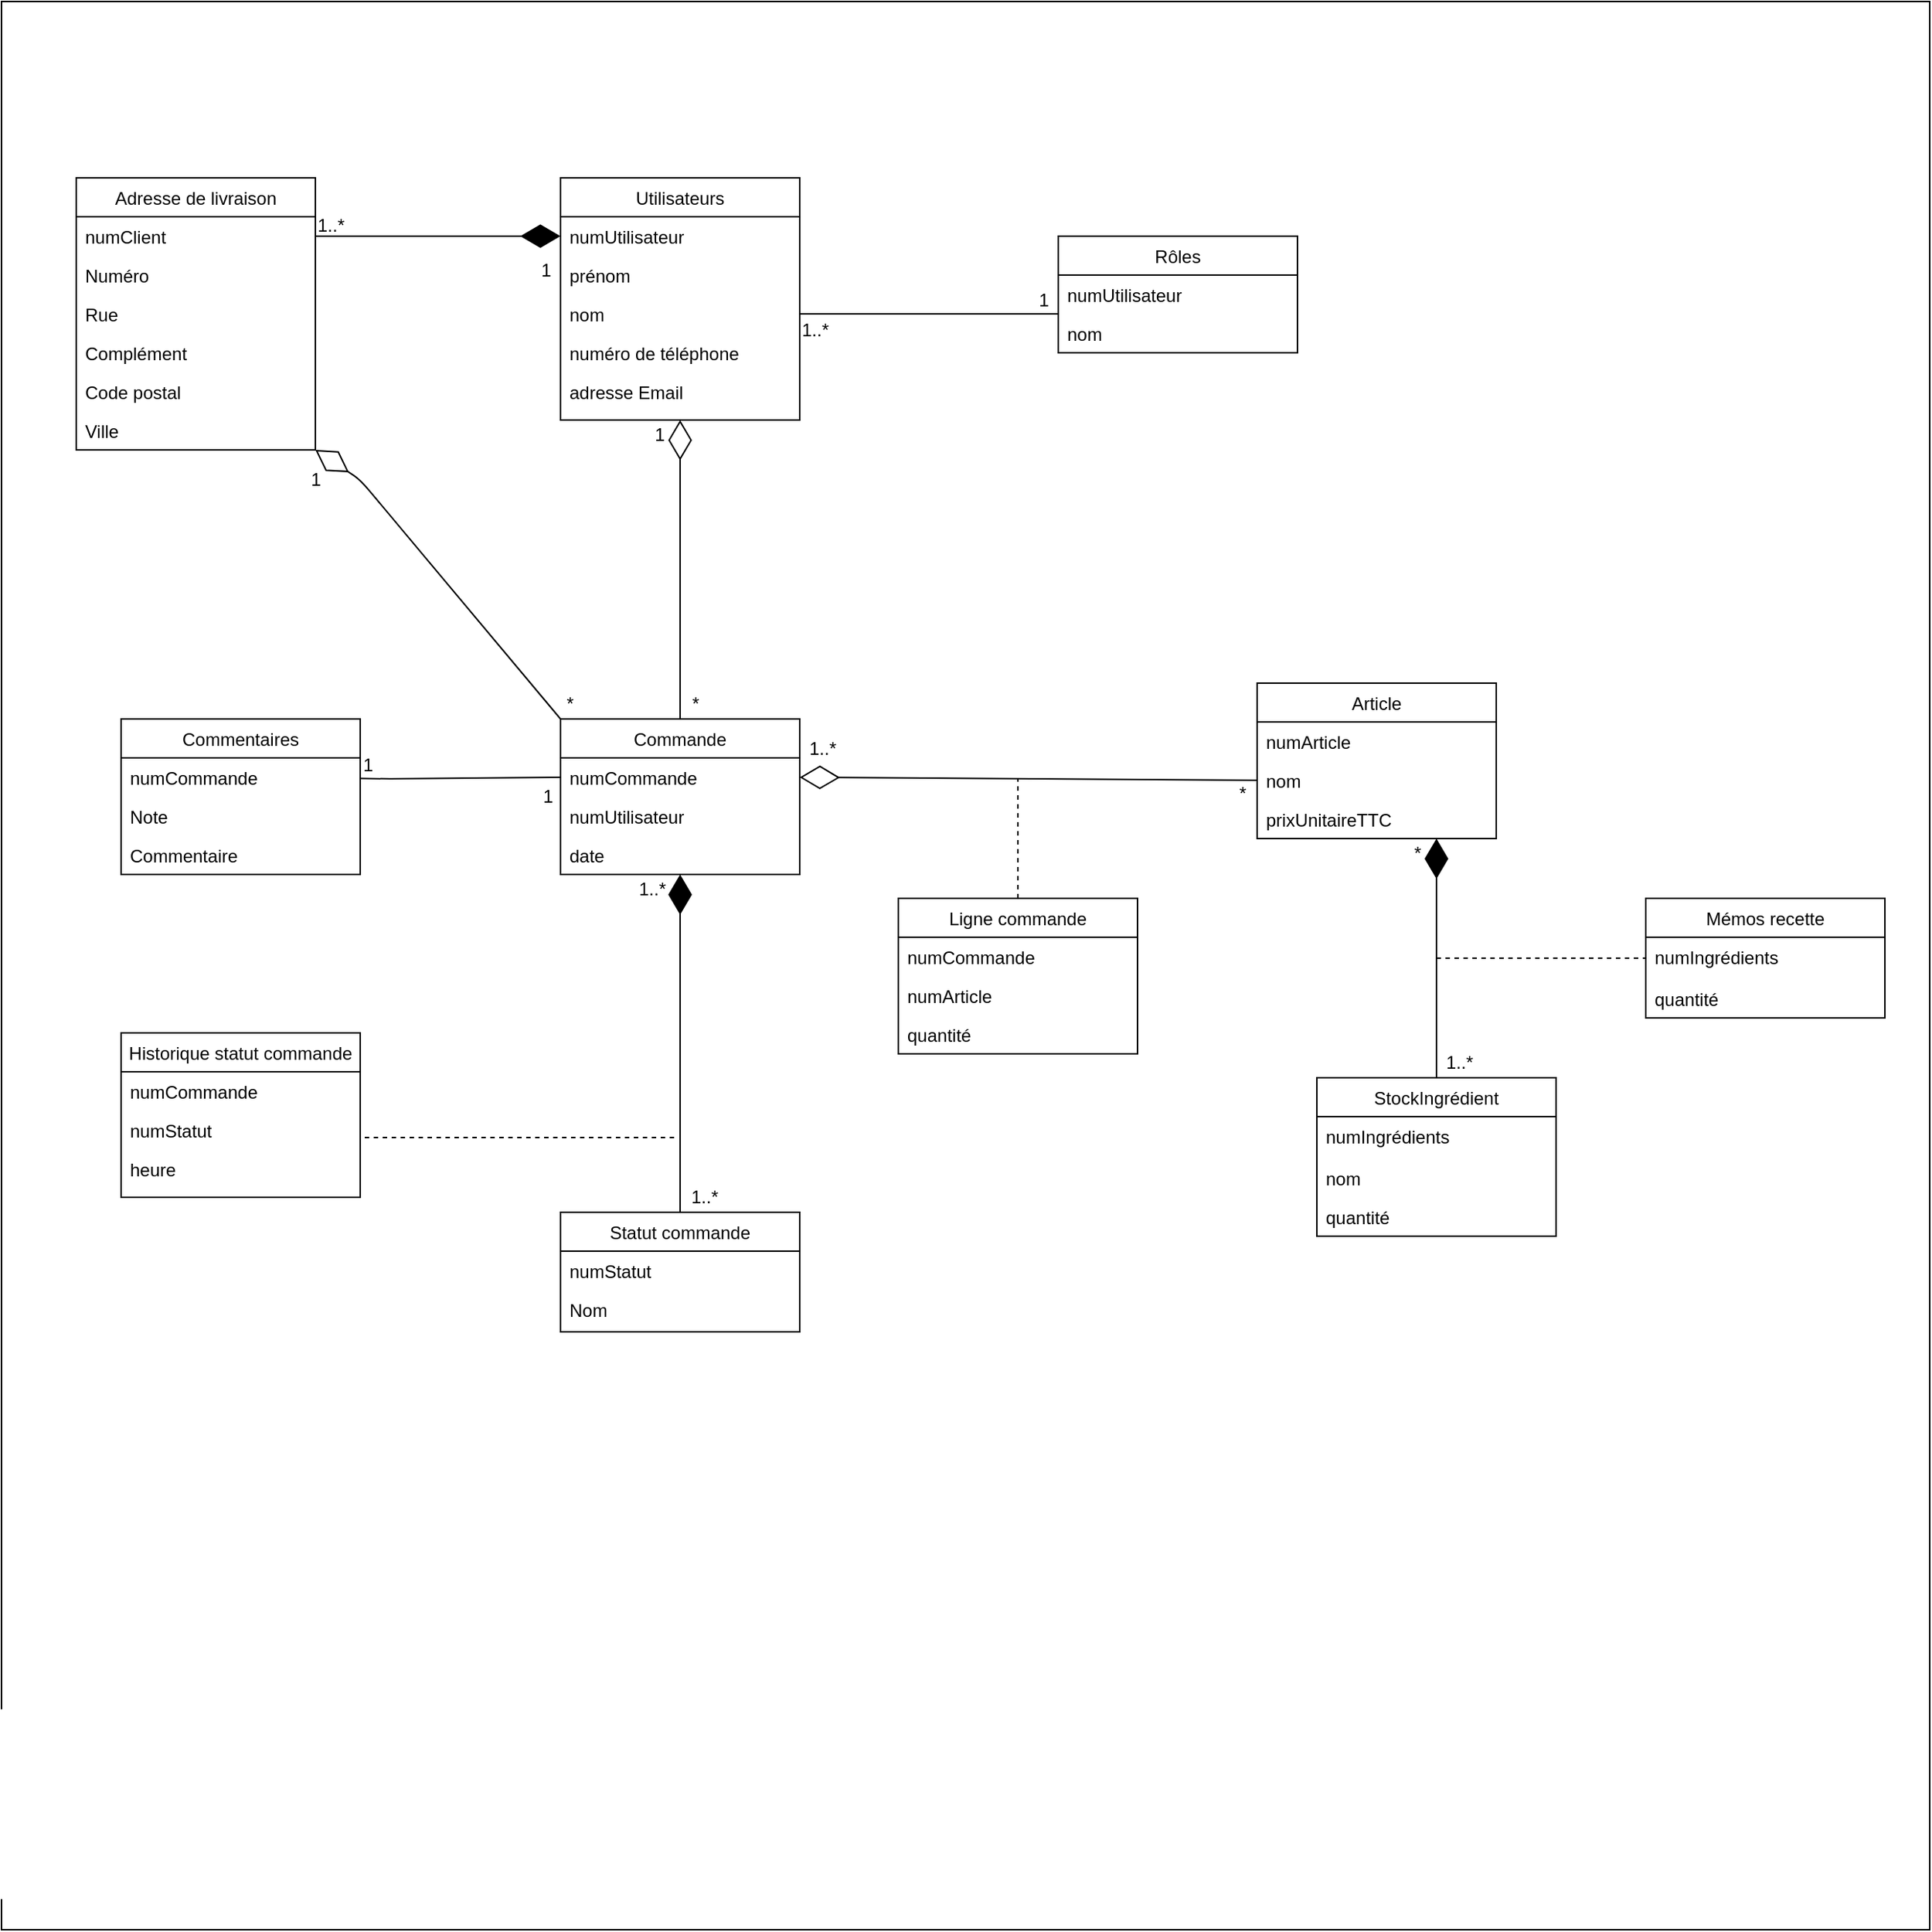 <mxfile version="14.6.13" type="device"><diagram id="C5RBs43oDa-KdzZeNtuy" name="Page-1"><mxGraphModel dx="1933" dy="1985" grid="1" gridSize="10" guides="1" tooltips="1" connect="1" arrows="1" fold="1" page="1" pageScale="1" pageWidth="827" pageHeight="1169" math="0" shadow="0"><root><mxCell id="WIyWlLk6GJQsqaUBKTNV-0"/><mxCell id="WIyWlLk6GJQsqaUBKTNV-1" parent="WIyWlLk6GJQsqaUBKTNV-0"/><mxCell id="qHWhGRvcMfTM4bnRUi_a-0" value="" style="whiteSpace=wrap;html=1;aspect=fixed;" parent="WIyWlLk6GJQsqaUBKTNV-1" vertex="1"><mxGeometry x="-40" y="-80" width="1290" height="1290" as="geometry"/></mxCell><mxCell id="zkfFHV4jXpPFQw0GAbJ--0" value="Utilisateurs" style="swimlane;fontStyle=0;align=center;verticalAlign=top;childLayout=stackLayout;horizontal=1;startSize=26;horizontalStack=0;resizeParent=1;resizeLast=0;collapsible=1;marginBottom=0;rounded=0;shadow=0;strokeWidth=1;" parent="WIyWlLk6GJQsqaUBKTNV-1" vertex="1"><mxGeometry x="334" y="38" width="160" height="162" as="geometry"><mxRectangle x="230" y="140" width="160" height="26" as="alternateBounds"/></mxGeometry></mxCell><mxCell id="5lYkj6ZpOkgdYhTB9P0c-3" value="numUtilisateur" style="text;align=left;verticalAlign=top;spacingLeft=4;spacingRight=4;overflow=hidden;rotatable=0;points=[[0,0.5],[1,0.5]];portConstraint=eastwest;" parent="zkfFHV4jXpPFQw0GAbJ--0" vertex="1"><mxGeometry y="26" width="160" height="26" as="geometry"/></mxCell><mxCell id="Qgk-5OMH8CxEsbt1pyVg-0" value="prénom" style="text;align=left;verticalAlign=top;spacingLeft=4;spacingRight=4;overflow=hidden;rotatable=0;points=[[0,0.5],[1,0.5]];portConstraint=eastwest;" parent="zkfFHV4jXpPFQw0GAbJ--0" vertex="1"><mxGeometry y="52" width="160" height="26" as="geometry"/></mxCell><mxCell id="zkfFHV4jXpPFQw0GAbJ--1" value="nom" style="text;align=left;verticalAlign=top;spacingLeft=4;spacingRight=4;overflow=hidden;rotatable=0;points=[[0,0.5],[1,0.5]];portConstraint=eastwest;" parent="zkfFHV4jXpPFQw0GAbJ--0" vertex="1"><mxGeometry y="78" width="160" height="26" as="geometry"/></mxCell><mxCell id="zkfFHV4jXpPFQw0GAbJ--2" value="numéro de téléphone" style="text;align=left;verticalAlign=top;spacingLeft=4;spacingRight=4;overflow=hidden;rotatable=0;points=[[0,0.5],[1,0.5]];portConstraint=eastwest;rounded=0;shadow=0;html=0;" parent="zkfFHV4jXpPFQw0GAbJ--0" vertex="1"><mxGeometry y="104" width="160" height="26" as="geometry"/></mxCell><mxCell id="zkfFHV4jXpPFQw0GAbJ--3" value="adresse Email" style="text;align=left;verticalAlign=top;spacingLeft=4;spacingRight=4;overflow=hidden;rotatable=0;points=[[0,0.5],[1,0.5]];portConstraint=eastwest;rounded=0;shadow=0;html=0;" parent="zkfFHV4jXpPFQw0GAbJ--0" vertex="1"><mxGeometry y="130" width="160" height="26" as="geometry"/></mxCell><mxCell id="zkfFHV4jXpPFQw0GAbJ--6" value="Commande" style="swimlane;fontStyle=0;align=center;verticalAlign=top;childLayout=stackLayout;horizontal=1;startSize=26;horizontalStack=0;resizeParent=1;resizeLast=0;collapsible=1;marginBottom=0;rounded=0;shadow=0;strokeWidth=1;" parent="WIyWlLk6GJQsqaUBKTNV-1" vertex="1"><mxGeometry x="334" y="400" width="160" height="104" as="geometry"><mxRectangle x="130" y="380" width="160" height="26" as="alternateBounds"/></mxGeometry></mxCell><mxCell id="5lYkj6ZpOkgdYhTB9P0c-2" value="numCommande" style="text;align=left;verticalAlign=top;spacingLeft=4;spacingRight=4;overflow=hidden;rotatable=0;points=[[0,0.5],[1,0.5]];portConstraint=eastwest;" parent="zkfFHV4jXpPFQw0GAbJ--6" vertex="1"><mxGeometry y="26" width="160" height="26" as="geometry"/></mxCell><mxCell id="gqIJxpF4g1INZdv-ojRH-23" value="numUtilisateur" style="text;align=left;verticalAlign=top;spacingLeft=4;spacingRight=4;overflow=hidden;rotatable=0;points=[[0,0.5],[1,0.5]];portConstraint=eastwest;" parent="zkfFHV4jXpPFQw0GAbJ--6" vertex="1"><mxGeometry y="52" width="160" height="26" as="geometry"/></mxCell><mxCell id="Egzmg470ftAwf2Fb-Zgt-5" value="date" style="text;align=left;verticalAlign=top;spacingLeft=4;spacingRight=4;overflow=hidden;rotatable=0;points=[[0,0.5],[1,0.5]];portConstraint=eastwest;rounded=0;shadow=0;html=0;" parent="zkfFHV4jXpPFQw0GAbJ--6" vertex="1"><mxGeometry y="78" width="160" height="26" as="geometry"/></mxCell><mxCell id="zkfFHV4jXpPFQw0GAbJ--13" value="Article" style="swimlane;fontStyle=0;align=center;verticalAlign=top;childLayout=stackLayout;horizontal=1;startSize=26;horizontalStack=0;resizeParent=1;resizeLast=0;collapsible=1;marginBottom=0;rounded=0;shadow=0;strokeWidth=1;" parent="WIyWlLk6GJQsqaUBKTNV-1" vertex="1"><mxGeometry x="800" y="376" width="160" height="104" as="geometry"><mxRectangle x="340" y="380" width="170" height="26" as="alternateBounds"/></mxGeometry></mxCell><mxCell id="oWUnHzo8Gm7imCOuE9sg-2" value="numArticle" style="text;align=left;verticalAlign=top;spacingLeft=4;spacingRight=4;overflow=hidden;rotatable=0;points=[[0,0.5],[1,0.5]];portConstraint=eastwest;" parent="zkfFHV4jXpPFQw0GAbJ--13" vertex="1"><mxGeometry y="26" width="160" height="26" as="geometry"/></mxCell><mxCell id="zkfFHV4jXpPFQw0GAbJ--14" value="nom" style="text;align=left;verticalAlign=top;spacingLeft=4;spacingRight=4;overflow=hidden;rotatable=0;points=[[0,0.5],[1,0.5]];portConstraint=eastwest;" parent="zkfFHV4jXpPFQw0GAbJ--13" vertex="1"><mxGeometry y="52" width="160" height="26" as="geometry"/></mxCell><mxCell id="Egzmg470ftAwf2Fb-Zgt-36" value="prixUnitaireTTC" style="text;align=left;verticalAlign=top;spacingLeft=4;spacingRight=4;overflow=hidden;rotatable=0;points=[[0,0.5],[1,0.5]];portConstraint=eastwest;" parent="zkfFHV4jXpPFQw0GAbJ--13" vertex="1"><mxGeometry y="78" width="160" height="26" as="geometry"/></mxCell><mxCell id="zkfFHV4jXpPFQw0GAbJ--17" value="Adresse de livraison" style="swimlane;fontStyle=0;align=center;verticalAlign=top;childLayout=stackLayout;horizontal=1;startSize=26;horizontalStack=0;resizeParent=1;resizeLast=0;collapsible=1;marginBottom=0;rounded=0;shadow=0;strokeWidth=1;" parent="WIyWlLk6GJQsqaUBKTNV-1" vertex="1"><mxGeometry x="10" y="38" width="160" height="182" as="geometry"><mxRectangle x="550" y="140" width="160" height="26" as="alternateBounds"/></mxGeometry></mxCell><mxCell id="gqIJxpF4g1INZdv-ojRH-22" value="numClient" style="text;align=left;verticalAlign=top;spacingLeft=4;spacingRight=4;overflow=hidden;rotatable=0;points=[[0,0.5],[1,0.5]];portConstraint=eastwest;" parent="zkfFHV4jXpPFQw0GAbJ--17" vertex="1"><mxGeometry y="26" width="160" height="26" as="geometry"/></mxCell><mxCell id="zkfFHV4jXpPFQw0GAbJ--18" value="Numéro" style="text;align=left;verticalAlign=top;spacingLeft=4;spacingRight=4;overflow=hidden;rotatable=0;points=[[0,0.5],[1,0.5]];portConstraint=eastwest;" parent="zkfFHV4jXpPFQw0GAbJ--17" vertex="1"><mxGeometry y="52" width="160" height="26" as="geometry"/></mxCell><mxCell id="IWBjgfNtX4hXCpMil0Gr-39" value="Rue" style="text;align=left;verticalAlign=top;spacingLeft=4;spacingRight=4;overflow=hidden;rotatable=0;points=[[0,0.5],[1,0.5]];portConstraint=eastwest;rounded=0;shadow=0;html=0;" parent="zkfFHV4jXpPFQw0GAbJ--17" vertex="1"><mxGeometry y="78" width="160" height="26" as="geometry"/></mxCell><mxCell id="IWBjgfNtX4hXCpMil0Gr-40" value="Complément" style="text;align=left;verticalAlign=top;spacingLeft=4;spacingRight=4;overflow=hidden;rotatable=0;points=[[0,0.5],[1,0.5]];portConstraint=eastwest;rounded=0;shadow=0;html=0;" parent="zkfFHV4jXpPFQw0GAbJ--17" vertex="1"><mxGeometry y="104" width="160" height="26" as="geometry"/></mxCell><mxCell id="zkfFHV4jXpPFQw0GAbJ--21" value="Code postal" style="text;align=left;verticalAlign=top;spacingLeft=4;spacingRight=4;overflow=hidden;rotatable=0;points=[[0,0.5],[1,0.5]];portConstraint=eastwest;rounded=0;shadow=0;html=0;" parent="zkfFHV4jXpPFQw0GAbJ--17" vertex="1"><mxGeometry y="130" width="160" height="26" as="geometry"/></mxCell><mxCell id="zkfFHV4jXpPFQw0GAbJ--19" value="Ville" style="text;align=left;verticalAlign=top;spacingLeft=4;spacingRight=4;overflow=hidden;rotatable=0;points=[[0,0.5],[1,0.5]];portConstraint=eastwest;rounded=0;shadow=0;html=0;" parent="zkfFHV4jXpPFQw0GAbJ--17" vertex="1"><mxGeometry y="156" width="160" height="26" as="geometry"/></mxCell><mxCell id="IWBjgfNtX4hXCpMil0Gr-4" value="Mémos recette" style="swimlane;fontStyle=0;align=center;verticalAlign=top;childLayout=stackLayout;horizontal=1;startSize=26;horizontalStack=0;resizeParent=1;resizeLast=0;collapsible=1;marginBottom=0;rounded=0;shadow=0;strokeWidth=1;" parent="WIyWlLk6GJQsqaUBKTNV-1" vertex="1"><mxGeometry x="1060" y="520" width="160" height="80" as="geometry"><mxRectangle x="340" y="380" width="170" height="26" as="alternateBounds"/></mxGeometry></mxCell><mxCell id="IWBjgfNtX4hXCpMil0Gr-41" value="numIngrédients" style="text;align=left;verticalAlign=top;spacingLeft=4;spacingRight=4;overflow=hidden;rotatable=0;points=[[0,0.5],[1,0.5]];portConstraint=eastwest;" parent="IWBjgfNtX4hXCpMil0Gr-4" vertex="1"><mxGeometry y="26" width="160" height="28" as="geometry"/></mxCell><mxCell id="Egzmg470ftAwf2Fb-Zgt-26" value="quantité" style="text;align=left;verticalAlign=top;spacingLeft=4;spacingRight=4;overflow=hidden;rotatable=0;points=[[0,0.5],[1,0.5]];portConstraint=eastwest;" parent="IWBjgfNtX4hXCpMil0Gr-4" vertex="1"><mxGeometry y="54" width="160" height="26" as="geometry"/></mxCell><mxCell id="Egzmg470ftAwf2Fb-Zgt-0" value="Ligne commande" style="swimlane;fontStyle=0;align=center;verticalAlign=top;childLayout=stackLayout;horizontal=1;startSize=26;horizontalStack=0;resizeParent=1;resizeLast=0;collapsible=1;marginBottom=0;rounded=0;shadow=0;strokeWidth=1;" parent="WIyWlLk6GJQsqaUBKTNV-1" vertex="1"><mxGeometry x="560" y="520" width="160" height="104" as="geometry"><mxRectangle x="340" y="380" width="170" height="26" as="alternateBounds"/></mxGeometry></mxCell><mxCell id="oWUnHzo8Gm7imCOuE9sg-1" value="numCommande" style="text;align=left;verticalAlign=top;spacingLeft=4;spacingRight=4;overflow=hidden;rotatable=0;points=[[0,0.5],[1,0.5]];portConstraint=eastwest;" parent="Egzmg470ftAwf2Fb-Zgt-0" vertex="1"><mxGeometry y="26" width="160" height="26" as="geometry"/></mxCell><mxCell id="Egzmg470ftAwf2Fb-Zgt-57" value="numArticle" style="text;align=left;verticalAlign=top;spacingLeft=4;spacingRight=4;overflow=hidden;rotatable=0;points=[[0,0.5],[1,0.5]];portConstraint=eastwest;" parent="Egzmg470ftAwf2Fb-Zgt-0" vertex="1"><mxGeometry y="52" width="160" height="26" as="geometry"/></mxCell><mxCell id="Egzmg470ftAwf2Fb-Zgt-55" value="quantité" style="text;align=left;verticalAlign=top;spacingLeft=4;spacingRight=4;overflow=hidden;rotatable=0;points=[[0,0.5],[1,0.5]];portConstraint=eastwest;" parent="Egzmg470ftAwf2Fb-Zgt-0" vertex="1"><mxGeometry y="78" width="160" height="26" as="geometry"/></mxCell><mxCell id="Egzmg470ftAwf2Fb-Zgt-24" value="StockIngrédient" style="swimlane;fontStyle=0;align=center;verticalAlign=top;childLayout=stackLayout;horizontal=1;startSize=26;horizontalStack=0;resizeParent=1;resizeLast=0;collapsible=1;marginBottom=0;rounded=0;shadow=0;strokeWidth=1;" parent="WIyWlLk6GJQsqaUBKTNV-1" vertex="1"><mxGeometry x="840" y="640" width="160" height="106" as="geometry"><mxRectangle x="340" y="380" width="170" height="26" as="alternateBounds"/></mxGeometry></mxCell><mxCell id="oWUnHzo8Gm7imCOuE9sg-3" value="numIngrédients" style="text;align=left;verticalAlign=top;spacingLeft=4;spacingRight=4;overflow=hidden;rotatable=0;points=[[0,0.5],[1,0.5]];portConstraint=eastwest;" parent="Egzmg470ftAwf2Fb-Zgt-24" vertex="1"><mxGeometry y="26" width="160" height="28" as="geometry"/></mxCell><mxCell id="Egzmg470ftAwf2Fb-Zgt-25" value="nom" style="text;align=left;verticalAlign=top;spacingLeft=4;spacingRight=4;overflow=hidden;rotatable=0;points=[[0,0.5],[1,0.5]];portConstraint=eastwest;" parent="Egzmg470ftAwf2Fb-Zgt-24" vertex="1"><mxGeometry y="54" width="160" height="26" as="geometry"/></mxCell><mxCell id="Egzmg470ftAwf2Fb-Zgt-94" value="quantité" style="text;align=left;verticalAlign=top;spacingLeft=4;spacingRight=4;overflow=hidden;rotatable=0;points=[[0,0.5],[1,0.5]];portConstraint=eastwest;" parent="Egzmg470ftAwf2Fb-Zgt-24" vertex="1"><mxGeometry y="80" width="160" height="26" as="geometry"/></mxCell><mxCell id="Egzmg470ftAwf2Fb-Zgt-39" value="Commentaires" style="swimlane;fontStyle=0;align=center;verticalAlign=top;childLayout=stackLayout;horizontal=1;startSize=26;horizontalStack=0;resizeParent=1;resizeLast=0;collapsible=1;marginBottom=0;rounded=0;shadow=0;strokeWidth=1;" parent="WIyWlLk6GJQsqaUBKTNV-1" vertex="1"><mxGeometry x="40" y="400" width="160" height="104" as="geometry"><mxRectangle x="230" y="140" width="160" height="26" as="alternateBounds"/></mxGeometry></mxCell><mxCell id="oWUnHzo8Gm7imCOuE9sg-4" value="numCommande" style="text;align=left;verticalAlign=top;spacingLeft=4;spacingRight=4;overflow=hidden;rotatable=0;points=[[0,0.5],[1,0.5]];portConstraint=eastwest;" parent="Egzmg470ftAwf2Fb-Zgt-39" vertex="1"><mxGeometry y="26" width="160" height="26" as="geometry"/></mxCell><mxCell id="Egzmg470ftAwf2Fb-Zgt-42" value="Note" style="text;align=left;verticalAlign=top;spacingLeft=4;spacingRight=4;overflow=hidden;rotatable=0;points=[[0,0.5],[1,0.5]];portConstraint=eastwest;rounded=0;shadow=0;html=0;" parent="Egzmg470ftAwf2Fb-Zgt-39" vertex="1"><mxGeometry y="52" width="160" height="26" as="geometry"/></mxCell><mxCell id="Egzmg470ftAwf2Fb-Zgt-43" value="Commentaire" style="text;align=left;verticalAlign=top;spacingLeft=4;spacingRight=4;overflow=hidden;rotatable=0;points=[[0,0.5],[1,0.5]];portConstraint=eastwest;rounded=0;shadow=0;html=0;" parent="Egzmg470ftAwf2Fb-Zgt-39" vertex="1"><mxGeometry y="78" width="160" height="26" as="geometry"/></mxCell><mxCell id="Egzmg470ftAwf2Fb-Zgt-67" value="" style="endArrow=none;html=1;rounded=0;entryX=0;entryY=0.5;entryDx=0;entryDy=0;" parent="WIyWlLk6GJQsqaUBKTNV-1" source="oWUnHzo8Gm7imCOuE9sg-4" target="5lYkj6ZpOkgdYhTB9P0c-2" edge="1"><mxGeometry relative="1" as="geometry"><mxPoint x="190" y="240" as="sourcePoint"/><mxPoint x="250" y="279" as="targetPoint"/><Array as="points"><mxPoint x="220" y="440"/></Array></mxGeometry></mxCell><mxCell id="Egzmg470ftAwf2Fb-Zgt-68" value="1" style="resizable=0;html=1;align=left;verticalAlign=bottom;" parent="Egzmg470ftAwf2Fb-Zgt-67" connectable="0" vertex="1"><mxGeometry x="-1" relative="1" as="geometry"/></mxCell><mxCell id="Egzmg470ftAwf2Fb-Zgt-69" value="1" style="resizable=0;html=1;align=right;verticalAlign=bottom;" parent="Egzmg470ftAwf2Fb-Zgt-67" connectable="0" vertex="1"><mxGeometry x="1" relative="1" as="geometry"><mxPoint x="-4" y="21" as="offset"/></mxGeometry></mxCell><mxCell id="Egzmg470ftAwf2Fb-Zgt-109" value="" style="endArrow=none;dashed=1;html=1;entryX=0;entryY=0.5;entryDx=0;entryDy=0;" parent="WIyWlLk6GJQsqaUBKTNV-1" target="IWBjgfNtX4hXCpMil0Gr-41" edge="1"><mxGeometry width="50" height="50" relative="1" as="geometry"><mxPoint x="920" y="560" as="sourcePoint"/><mxPoint x="610" y="540.5" as="targetPoint"/></mxGeometry></mxCell><mxCell id="Egzmg470ftAwf2Fb-Zgt-110" value="" style="endArrow=none;dashed=1;html=1;exitX=0.5;exitY=0;exitDx=0;exitDy=0;" parent="WIyWlLk6GJQsqaUBKTNV-1" source="Egzmg470ftAwf2Fb-Zgt-0" edge="1"><mxGeometry width="50" height="50" relative="1" as="geometry"><mxPoint x="660" y="440" as="sourcePoint"/><mxPoint x="640" y="440" as="targetPoint"/><Array as="points"/></mxGeometry></mxCell><mxCell id="Egzmg470ftAwf2Fb-Zgt-115" value="" style="endArrow=diamondThin;endFill=0;endSize=24;html=1;entryX=0.5;entryY=1;entryDx=0;entryDy=0;exitX=0.5;exitY=0;exitDx=0;exitDy=0;" parent="WIyWlLk6GJQsqaUBKTNV-1" source="zkfFHV4jXpPFQw0GAbJ--6" target="zkfFHV4jXpPFQw0GAbJ--0" edge="1"><mxGeometry width="160" relative="1" as="geometry"><mxPoint x="190" y="210" as="sourcePoint"/><mxPoint x="350" y="210" as="targetPoint"/></mxGeometry></mxCell><mxCell id="Egzmg470ftAwf2Fb-Zgt-118" value="*" style="text;html=1;align=center;verticalAlign=middle;resizable=0;points=[];autosize=1;" parent="WIyWlLk6GJQsqaUBKTNV-1" vertex="1"><mxGeometry x="414" y="380" width="20" height="20" as="geometry"/></mxCell><mxCell id="Egzmg470ftAwf2Fb-Zgt-119" value="" style="endArrow=diamondThin;endFill=1;endSize=24;html=1;entryX=0;entryY=0.5;entryDx=0;entryDy=0;exitX=1;exitY=0.5;exitDx=0;exitDy=0;" parent="WIyWlLk6GJQsqaUBKTNV-1" source="gqIJxpF4g1INZdv-ojRH-22" target="5lYkj6ZpOkgdYhTB9P0c-3" edge="1"><mxGeometry width="160" relative="1" as="geometry"><mxPoint x="450" y="230" as="sourcePoint"/><mxPoint x="610" y="230" as="targetPoint"/></mxGeometry></mxCell><mxCell id="Egzmg470ftAwf2Fb-Zgt-120" value="1" style="text;html=1;align=center;verticalAlign=middle;resizable=0;points=[];autosize=1;" parent="WIyWlLk6GJQsqaUBKTNV-1" vertex="1"><mxGeometry x="314" y="90" width="20" height="20" as="geometry"/></mxCell><mxCell id="Egzmg470ftAwf2Fb-Zgt-121" value="1..*" style="text;html=1;align=center;verticalAlign=middle;resizable=0;points=[];autosize=1;" parent="WIyWlLk6GJQsqaUBKTNV-1" vertex="1"><mxGeometry x="165" y="60" width="30" height="20" as="geometry"/></mxCell><mxCell id="Egzmg470ftAwf2Fb-Zgt-122" value="" style="endArrow=diamondThin;endFill=0;endSize=24;html=1;entryX=1;entryY=1;entryDx=0;entryDy=0;exitX=0;exitY=0;exitDx=0;exitDy=0;" parent="WIyWlLk6GJQsqaUBKTNV-1" source="zkfFHV4jXpPFQw0GAbJ--6" target="zkfFHV4jXpPFQw0GAbJ--17" edge="1"><mxGeometry width="160" relative="1" as="geometry"><mxPoint x="430" y="220" as="sourcePoint"/><mxPoint x="430" y="160" as="targetPoint"/><Array as="points"><mxPoint x="200" y="240"/></Array></mxGeometry></mxCell><mxCell id="Egzmg470ftAwf2Fb-Zgt-123" value="1" style="text;html=1;align=center;verticalAlign=middle;resizable=0;points=[];autosize=1;" parent="WIyWlLk6GJQsqaUBKTNV-1" vertex="1"><mxGeometry x="160" y="230" width="20" height="20" as="geometry"/></mxCell><mxCell id="Egzmg470ftAwf2Fb-Zgt-124" value="*" style="text;html=1;align=center;verticalAlign=middle;resizable=0;points=[];autosize=1;" parent="WIyWlLk6GJQsqaUBKTNV-1" vertex="1"><mxGeometry x="330" y="380" width="20" height="20" as="geometry"/></mxCell><mxCell id="Egzmg470ftAwf2Fb-Zgt-125" value="" style="endArrow=diamondThin;endFill=0;endSize=24;html=1;entryX=1;entryY=0.5;entryDx=0;entryDy=0;exitX=0;exitY=0.5;exitDx=0;exitDy=0;" parent="WIyWlLk6GJQsqaUBKTNV-1" source="zkfFHV4jXpPFQw0GAbJ--14" target="5lYkj6ZpOkgdYhTB9P0c-2" edge="1"><mxGeometry width="160" relative="1" as="geometry"><mxPoint x="630" y="279" as="sourcePoint"/><mxPoint x="410" y="279" as="targetPoint"/></mxGeometry></mxCell><mxCell id="Egzmg470ftAwf2Fb-Zgt-128" value="" style="endArrow=diamondThin;endFill=1;endSize=24;html=1;entryX=0.75;entryY=1;entryDx=0;entryDy=0;exitX=0.5;exitY=0;exitDx=0;exitDy=0;" parent="WIyWlLk6GJQsqaUBKTNV-1" source="Egzmg470ftAwf2Fb-Zgt-24" target="zkfFHV4jXpPFQw0GAbJ--13" edge="1"><mxGeometry width="160" relative="1" as="geometry"><mxPoint x="680" y="458" as="sourcePoint"/><mxPoint x="570" y="432" as="targetPoint"/><Array as="points"/></mxGeometry></mxCell><mxCell id="Egzmg470ftAwf2Fb-Zgt-129" value="1..*" style="text;html=1;align=center;verticalAlign=middle;resizable=0;points=[];autosize=1;" parent="WIyWlLk6GJQsqaUBKTNV-1" vertex="1"><mxGeometry x="494" y="410" width="30" height="20" as="geometry"/></mxCell><mxCell id="Egzmg470ftAwf2Fb-Zgt-130" value="1..*" style="text;html=1;align=center;verticalAlign=middle;resizable=0;points=[];autosize=1;" parent="WIyWlLk6GJQsqaUBKTNV-1" vertex="1"><mxGeometry x="920" y="620" width="30" height="20" as="geometry"/></mxCell><mxCell id="Egzmg470ftAwf2Fb-Zgt-116" value="1" style="text;html=1;align=center;verticalAlign=middle;resizable=0;points=[];autosize=1;" parent="WIyWlLk6GJQsqaUBKTNV-1" vertex="1"><mxGeometry x="320" y="200" width="160" height="20" as="geometry"/></mxCell><mxCell id="Egzmg470ftAwf2Fb-Zgt-126" value="*" style="text;html=1;align=center;verticalAlign=middle;resizable=0;points=[];autosize=1;" parent="WIyWlLk6GJQsqaUBKTNV-1" vertex="1"><mxGeometry x="827" y="480" width="160" height="20" as="geometry"/></mxCell><mxCell id="gqIJxpF4g1INZdv-ojRH-0" value="Historique statut commande" style="swimlane;fontStyle=0;align=center;verticalAlign=top;childLayout=stackLayout;horizontal=1;startSize=26;horizontalStack=0;resizeParent=1;resizeLast=0;collapsible=1;marginBottom=0;rounded=0;shadow=0;strokeWidth=1;" parent="WIyWlLk6GJQsqaUBKTNV-1" vertex="1"><mxGeometry x="40" y="610" width="160" height="110" as="geometry"><mxRectangle x="340" y="380" width="170" height="26" as="alternateBounds"/></mxGeometry></mxCell><mxCell id="gqIJxpF4g1INZdv-ojRH-27" value="numCommande" style="text;align=left;verticalAlign=top;spacingLeft=4;spacingRight=4;overflow=hidden;rotatable=0;points=[[0,0.5],[1,0.5]];portConstraint=eastwest;" parent="gqIJxpF4g1INZdv-ojRH-0" vertex="1"><mxGeometry y="26" width="160" height="26" as="geometry"/></mxCell><mxCell id="gqIJxpF4g1INZdv-ojRH-28" value="numStatut" style="text;align=left;verticalAlign=top;spacingLeft=4;spacingRight=4;overflow=hidden;rotatable=0;points=[[0,0.5],[1,0.5]];portConstraint=eastwest;" parent="gqIJxpF4g1INZdv-ojRH-0" vertex="1"><mxGeometry y="52" width="160" height="26" as="geometry"/></mxCell><mxCell id="gqIJxpF4g1INZdv-ojRH-2" value="heure" style="text;align=left;verticalAlign=top;spacingLeft=4;spacingRight=4;overflow=hidden;rotatable=0;points=[[0,0.5],[1,0.5]];portConstraint=eastwest;" parent="gqIJxpF4g1INZdv-ojRH-0" vertex="1"><mxGeometry y="78" width="160" height="26" as="geometry"/></mxCell><mxCell id="gqIJxpF4g1INZdv-ojRH-3" value="Statut commande" style="swimlane;fontStyle=0;align=center;verticalAlign=top;childLayout=stackLayout;horizontal=1;startSize=26;horizontalStack=0;resizeParent=1;resizeLast=0;collapsible=1;marginBottom=0;rounded=0;shadow=0;strokeWidth=1;" parent="WIyWlLk6GJQsqaUBKTNV-1" vertex="1"><mxGeometry x="334" y="730" width="160" height="80" as="geometry"><mxRectangle x="340" y="380" width="170" height="26" as="alternateBounds"/></mxGeometry></mxCell><mxCell id="gqIJxpF4g1INZdv-ojRH-4" value="numStatut" style="text;align=left;verticalAlign=top;spacingLeft=4;spacingRight=4;overflow=hidden;rotatable=0;points=[[0,0.5],[1,0.5]];portConstraint=eastwest;" parent="gqIJxpF4g1INZdv-ojRH-3" vertex="1"><mxGeometry y="26" width="160" height="26" as="geometry"/></mxCell><mxCell id="gqIJxpF4g1INZdv-ojRH-5" value="Nom" style="text;align=left;verticalAlign=top;spacingLeft=4;spacingRight=4;overflow=hidden;rotatable=0;points=[[0,0.5],[1,0.5]];portConstraint=eastwest;" parent="gqIJxpF4g1INZdv-ojRH-3" vertex="1"><mxGeometry y="52" width="160" height="26" as="geometry"/></mxCell><mxCell id="gqIJxpF4g1INZdv-ojRH-6" value="" style="endArrow=diamondThin;endFill=1;endSize=24;html=1;exitX=0.5;exitY=0;exitDx=0;exitDy=0;" parent="WIyWlLk6GJQsqaUBKTNV-1" source="gqIJxpF4g1INZdv-ojRH-3" target="Egzmg470ftAwf2Fb-Zgt-5" edge="1"><mxGeometry width="160" relative="1" as="geometry"><mxPoint x="414" y="690" as="sourcePoint"/><mxPoint x="320" y="350" as="targetPoint"/><Array as="points"/></mxGeometry></mxCell><mxCell id="gqIJxpF4g1INZdv-ojRH-7" value="" style="endArrow=none;dashed=1;html=1;" parent="WIyWlLk6GJQsqaUBKTNV-1" edge="1"><mxGeometry width="50" height="50" relative="1" as="geometry"><mxPoint x="203" y="680" as="sourcePoint"/><mxPoint x="410" y="680" as="targetPoint"/></mxGeometry></mxCell><mxCell id="gqIJxpF4g1INZdv-ojRH-8" value="1..*" style="text;html=1;align=center;verticalAlign=middle;resizable=0;points=[];autosize=1;" parent="WIyWlLk6GJQsqaUBKTNV-1" vertex="1"><mxGeometry x="415" y="710" width="30" height="20" as="geometry"/></mxCell><mxCell id="gqIJxpF4g1INZdv-ojRH-10" value="Rôles" style="swimlane;fontStyle=0;align=center;verticalAlign=top;childLayout=stackLayout;horizontal=1;startSize=26;horizontalStack=0;resizeParent=1;resizeLast=0;collapsible=1;marginBottom=0;rounded=0;shadow=0;strokeWidth=1;" parent="WIyWlLk6GJQsqaUBKTNV-1" vertex="1"><mxGeometry x="667" y="77" width="160" height="78" as="geometry"><mxRectangle x="130" y="380" width="160" height="26" as="alternateBounds"/></mxGeometry></mxCell><mxCell id="gqIJxpF4g1INZdv-ojRH-37" value="numUtilisateur" style="text;align=left;verticalAlign=top;spacingLeft=4;spacingRight=4;overflow=hidden;rotatable=0;points=[[0,0.5],[1,0.5]];portConstraint=eastwest;" parent="gqIJxpF4g1INZdv-ojRH-10" vertex="1"><mxGeometry y="26" width="160" height="26" as="geometry"/></mxCell><mxCell id="gqIJxpF4g1INZdv-ojRH-11" value="nom" style="text;align=left;verticalAlign=top;spacingLeft=4;spacingRight=4;overflow=hidden;rotatable=0;points=[[0,0.5],[1,0.5]];portConstraint=eastwest;" parent="gqIJxpF4g1INZdv-ojRH-10" vertex="1"><mxGeometry y="52" width="160" height="26" as="geometry"/></mxCell><mxCell id="gqIJxpF4g1INZdv-ojRH-15" value="1..*" style="text;html=1;align=center;verticalAlign=middle;resizable=0;points=[];autosize=1;" parent="WIyWlLk6GJQsqaUBKTNV-1" vertex="1"><mxGeometry x="380" y="504" width="30" height="20" as="geometry"/></mxCell><mxCell id="gqIJxpF4g1INZdv-ojRH-16" value="1..*" style="text;html=1;align=center;verticalAlign=middle;resizable=0;points=[];autosize=1;" parent="WIyWlLk6GJQsqaUBKTNV-1" vertex="1"><mxGeometry x="489" y="130" width="30" height="20" as="geometry"/></mxCell><mxCell id="gqIJxpF4g1INZdv-ojRH-17" value="1" style="text;html=1;align=center;verticalAlign=middle;resizable=0;points=[];autosize=1;" parent="WIyWlLk6GJQsqaUBKTNV-1" vertex="1"><mxGeometry x="647" y="110" width="20" height="20" as="geometry"/></mxCell><mxCell id="gqIJxpF4g1INZdv-ojRH-21" value="*" style="text;html=1;align=center;verticalAlign=middle;resizable=0;points=[];autosize=1;" parent="WIyWlLk6GJQsqaUBKTNV-1" vertex="1"><mxGeometry x="710" y="440" width="160" height="20" as="geometry"/></mxCell><mxCell id="gqIJxpF4g1INZdv-ojRH-30" value="" style="endArrow=none;html=1;rounded=0;entryX=0;entryY=0;entryDx=0;entryDy=0;exitX=1;exitY=0.5;exitDx=0;exitDy=0;entryPerimeter=0;" parent="WIyWlLk6GJQsqaUBKTNV-1" source="zkfFHV4jXpPFQw0GAbJ--1" target="gqIJxpF4g1INZdv-ojRH-11" edge="1"><mxGeometry relative="1" as="geometry"><mxPoint x="510" y="118.5" as="sourcePoint"/><mxPoint x="644" y="118.5" as="targetPoint"/><Array as="points"/></mxGeometry></mxCell></root></mxGraphModel></diagram></mxfile>